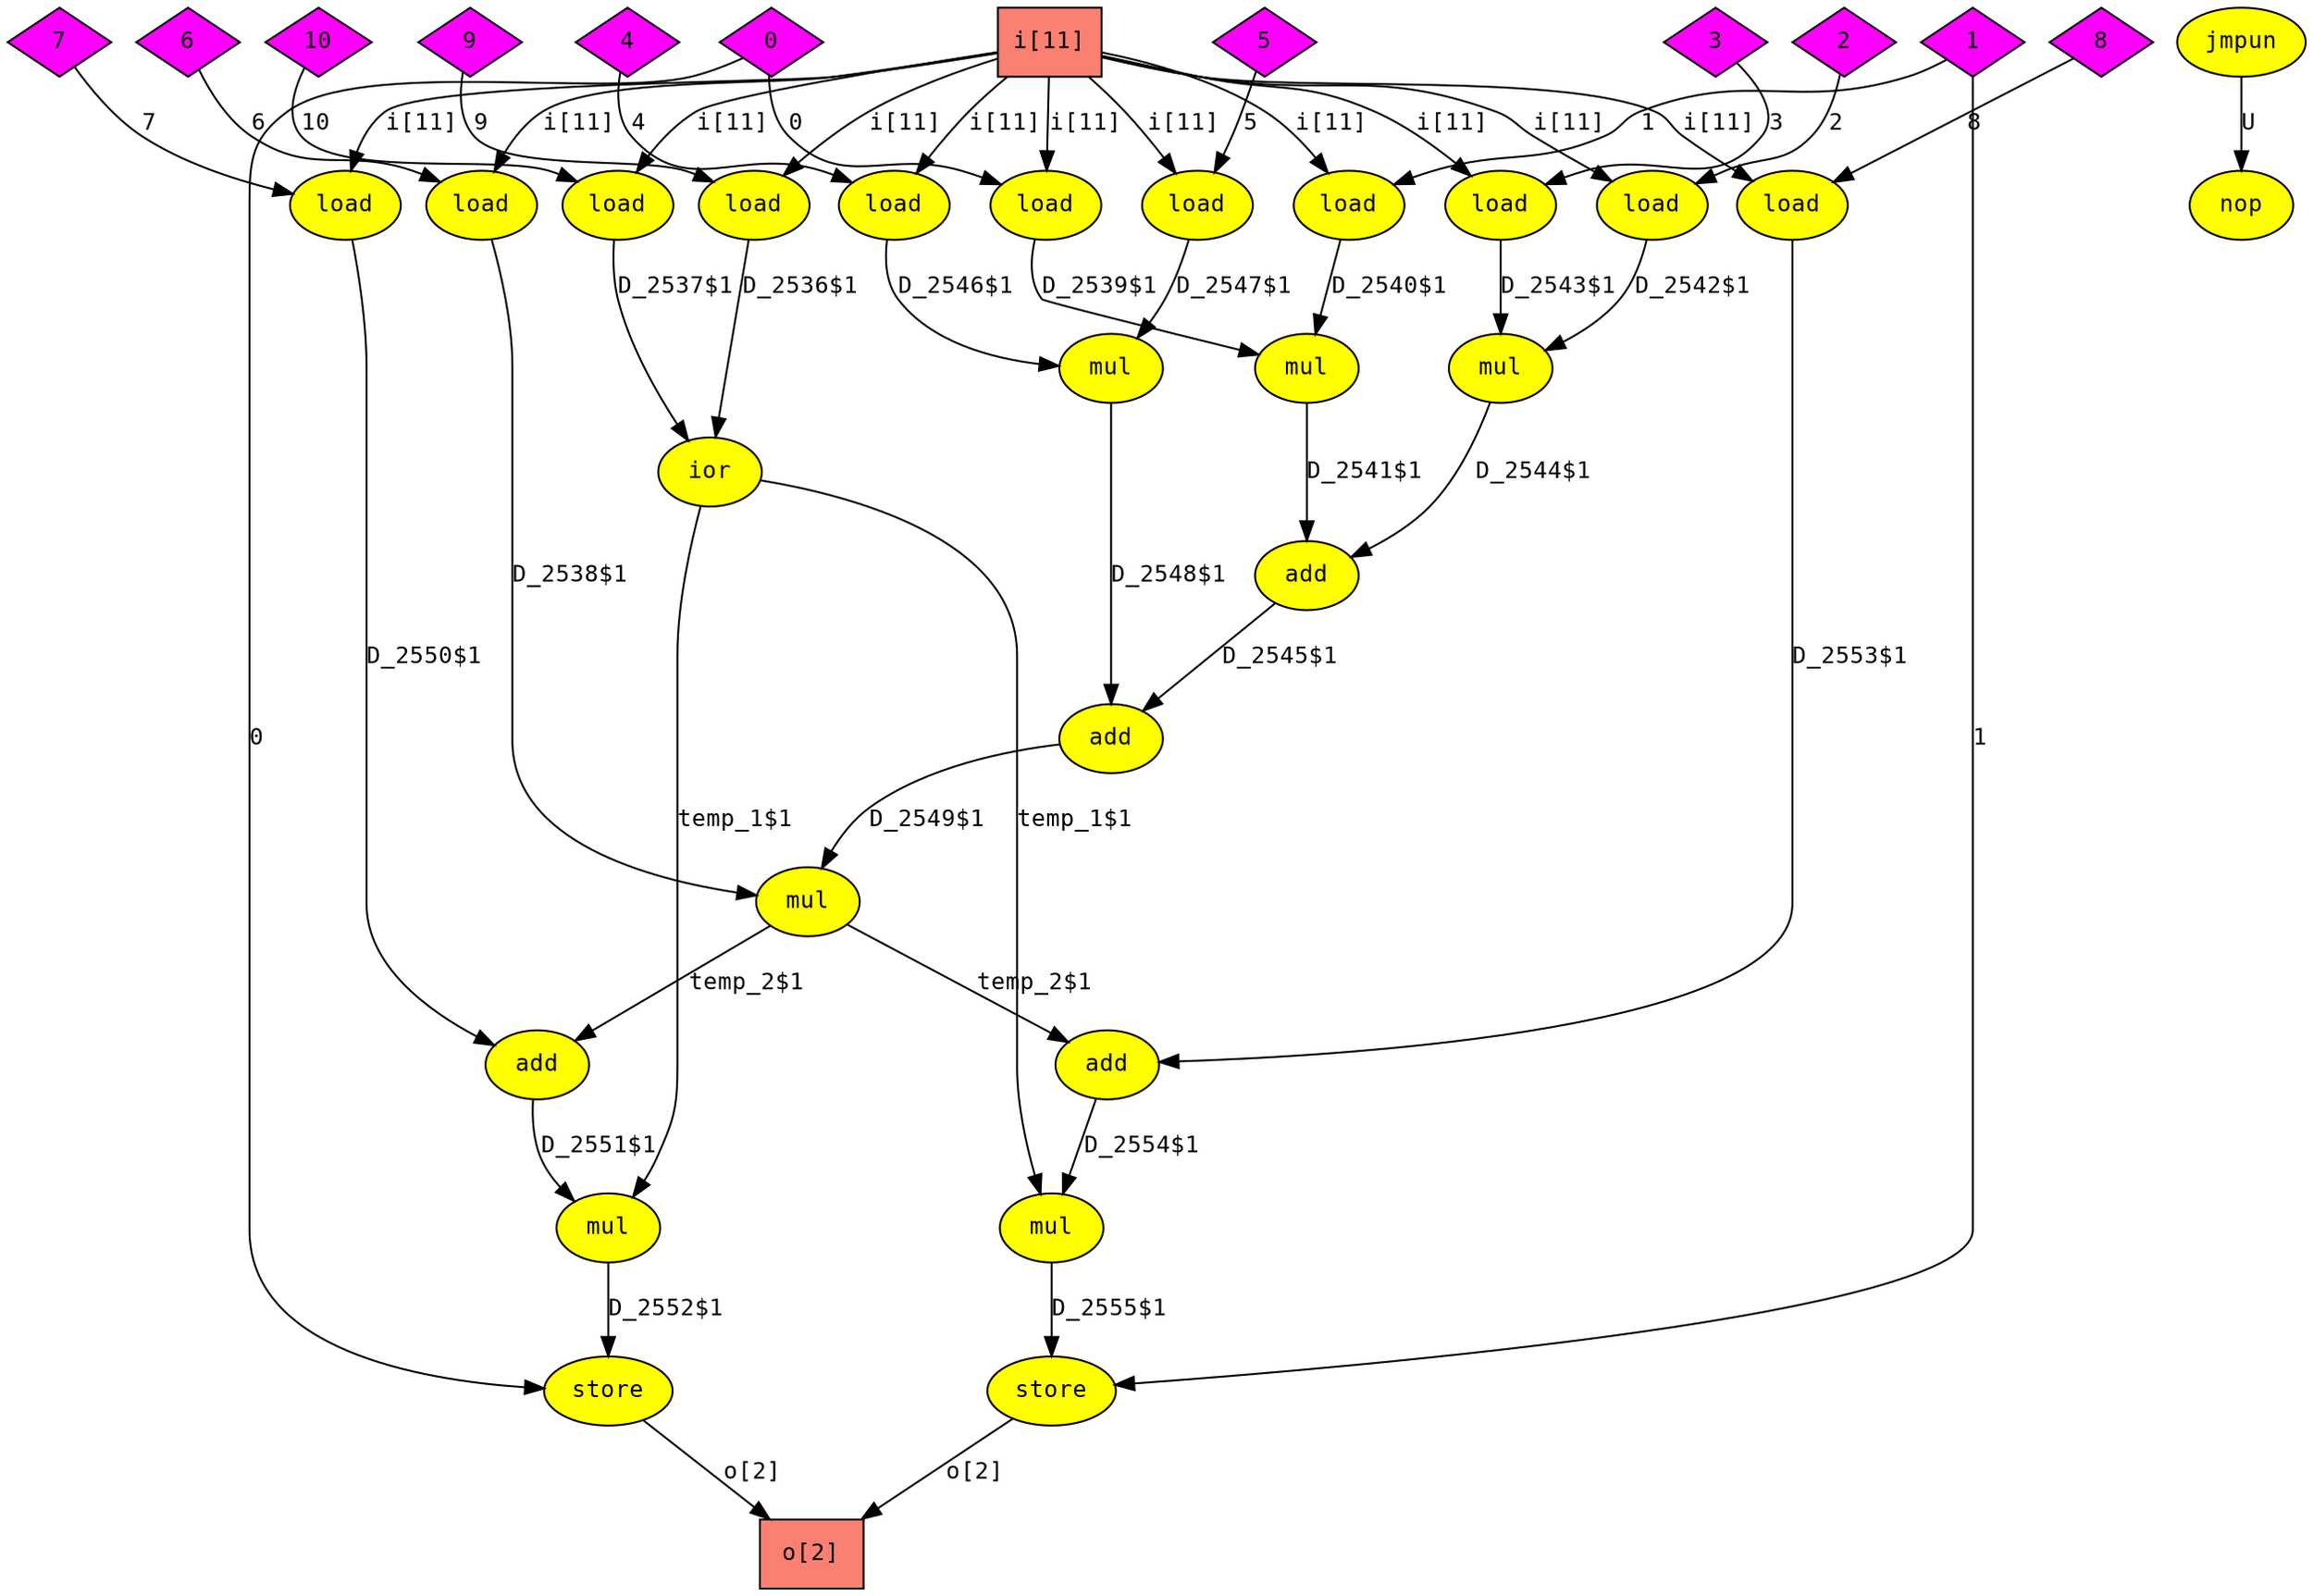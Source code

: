 digraph foo
{
  graph [rankdir="TB", nodesep = "0.175"];
  node [fontname="Courier", fontsize="12", style="filled"];
  edge [fontname="Courier", fontsize="12"];

  add_10  [label="add", ntype="operation", argix="-1", dataspec="na", bb="1", shape="ellipse", fillcolor="yellow"];
  add_14  [label="add", ntype="operation", argix="-1", dataspec="na", bb="1", shape="ellipse", fillcolor="yellow"];
  add_17  [label="add", ntype="operation", argix="-1", dataspec="na", bb="1", shape="ellipse", fillcolor="yellow"];
  add_21  [label="add", ntype="operation", argix="-1", dataspec="na", bb="1", shape="ellipse", fillcolor="yellow"];
  cnst0  [label="0", ntype="constant", argix="-1", dataspec="s32", bb="-1", shape="diamond", fillcolor="magenta"];
  cnst1  [label="1", ntype="constant", argix="-1", dataspec="s32", bb="-1", shape="diamond", fillcolor="magenta"];
  cnst10  [label="10", ntype="constant", argix="-1", dataspec="s32", bb="-1", shape="diamond", fillcolor="magenta"];
  cnst2  [label="2", ntype="constant", argix="-1", dataspec="s32", bb="-1", shape="diamond", fillcolor="magenta"];
  cnst3  [label="3", ntype="constant", argix="-1", dataspec="s32", bb="-1", shape="diamond", fillcolor="magenta"];
  cnst4  [label="4", ntype="constant", argix="-1", dataspec="s32", bb="-1", shape="diamond", fillcolor="magenta"];
  cnst5  [label="5", ntype="constant", argix="-1", dataspec="s32", bb="-1", shape="diamond", fillcolor="magenta"];
  cnst6  [label="6", ntype="constant", argix="-1", dataspec="s32", bb="-1", shape="diamond", fillcolor="magenta"];
  cnst7  [label="7", ntype="constant", argix="-1", dataspec="s32", bb="-1", shape="diamond", fillcolor="magenta"];
  cnst8  [label="8", ntype="constant", argix="-1", dataspec="s32", bb="-1", shape="diamond", fillcolor="magenta"];
  cnst9  [label="9", ntype="constant", argix="-1", dataspec="s32", bb="-1", shape="diamond", fillcolor="magenta"];
  i  [label="i[11]", ntype="hwelem", argix="-1", dataspec="s32", bb="-1", shape="box", fillcolor="salmon"];
  ior_2  [label="ior", ntype="operation", argix="-1", dataspec="na", bb="1", shape="ellipse", fillcolor="yellow"];
  jmpun_24  [label="jmpun", ntype="operation", argix="-1", dataspec="na", bb="1", shape="ellipse", fillcolor="yellow"];
  load_0  [label="load", ntype="operation", argix="-1", dataspec="na", bb="1", shape="ellipse", fillcolor="yellow"];
  load_1  [label="load", ntype="operation", argix="-1", dataspec="na", bb="1", shape="ellipse", fillcolor="yellow"];
  load_11  [label="load", ntype="operation", argix="-1", dataspec="na", bb="1", shape="ellipse", fillcolor="yellow"];
  load_12  [label="load", ntype="operation", argix="-1", dataspec="na", bb="1", shape="ellipse", fillcolor="yellow"];
  load_16  [label="load", ntype="operation", argix="-1", dataspec="na", bb="1", shape="ellipse", fillcolor="yellow"];
  load_20  [label="load", ntype="operation", argix="-1", dataspec="na", bb="1", shape="ellipse", fillcolor="yellow"];
  load_3  [label="load", ntype="operation", argix="-1", dataspec="na", bb="1", shape="ellipse", fillcolor="yellow"];
  load_4  [label="load", ntype="operation", argix="-1", dataspec="na", bb="1", shape="ellipse", fillcolor="yellow"];
  load_5  [label="load", ntype="operation", argix="-1", dataspec="na", bb="1", shape="ellipse", fillcolor="yellow"];
  load_7  [label="load", ntype="operation", argix="-1", dataspec="na", bb="1", shape="ellipse", fillcolor="yellow"];
  load_8  [label="load", ntype="operation", argix="-1", dataspec="na", bb="1", shape="ellipse", fillcolor="yellow"];
  mul_13  [label="mul", ntype="operation", argix="-1", dataspec="na", bb="1", shape="ellipse", fillcolor="yellow"];
  mul_15  [label="mul", ntype="operation", argix="-1", dataspec="na", bb="1", shape="ellipse", fillcolor="yellow"];
  mul_18  [label="mul", ntype="operation", argix="-1", dataspec="na", bb="1", shape="ellipse", fillcolor="yellow"];
  mul_22  [label="mul", ntype="operation", argix="-1", dataspec="na", bb="1", shape="ellipse", fillcolor="yellow"];
  mul_6  [label="mul", ntype="operation", argix="-1", dataspec="na", bb="1", shape="ellipse", fillcolor="yellow"];
  mul_9  [label="mul", ntype="operation", argix="-1", dataspec="na", bb="1", shape="ellipse", fillcolor="yellow"];
  nop_25  [label="nop", ntype="operation", argix="-1", dataspec="na", bb="2", shape="ellipse", fillcolor="yellow"];
  o  [label="o[2]", ntype="hwelem", argix="-1", dataspec="s32", bb="-1", shape="box", fillcolor="salmon"];
  store_19  [label="store", ntype="operation", argix="-1", dataspec="na", bb="1", shape="ellipse", fillcolor="yellow"];
  store_23  [label="store", ntype="operation", argix="-1", dataspec="na", bb="1", shape="ellipse", fillcolor="yellow"];

  add_10 -> add_14  [label="D_2545$1", etype="D", vtype="localvar", order="1", argix="-1", dataspec="s32"];
  add_14 -> mul_15  [label="D_2549$1", etype="D", vtype="localvar", order="2", argix="-1", dataspec="s32"];
  add_17 -> mul_18  [label="D_2551$1", etype="D", vtype="localvar", order="1", argix="-1", dataspec="s32"];
  add_21 -> mul_22  [label="D_2554$1", etype="D", vtype="localvar", order="1", argix="-1", dataspec="s32"];
  cnst0 -> load_4  [label="0", etype="D", vtype="globalvar", order="2", argix="-1", dataspec="s32"];
  cnst0 -> store_19  [label="0", etype="D", vtype="globalvar", order="2", argix="-1", dataspec="s32"];
  cnst10 -> load_1  [label="10", etype="D", vtype="globalvar", order="2", argix="-1", dataspec="s32"];
  cnst1 -> load_5  [label="1", etype="D", vtype="globalvar", order="2", argix="-1", dataspec="s32"];
  cnst1 -> store_23  [label="1", etype="D", vtype="globalvar", order="2", argix="-1", dataspec="s32"];
  cnst2 -> load_7  [label="2", etype="D", vtype="globalvar", order="2", argix="-1", dataspec="s32"];
  cnst3 -> load_8  [label="3", etype="D", vtype="globalvar", order="2", argix="-1", dataspec="s32"];
  cnst4 -> load_11  [label="4", etype="D", vtype="globalvar", order="2", argix="-1", dataspec="s32"];
  cnst5 -> load_12  [label="5", etype="D", vtype="globalvar", order="2", argix="-1", dataspec="s32"];
  cnst6 -> load_3  [label="6", etype="D", vtype="globalvar", order="2", argix="-1", dataspec="s32"];
  cnst7 -> load_16  [label="7", etype="D", vtype="globalvar", order="2", argix="-1", dataspec="s32"];
  cnst8 -> load_20  [label="8", etype="D", vtype="globalvar", order="2", argix="-1", dataspec="s32"];
  cnst9 -> load_0  [label="9", etype="D", vtype="globalvar", order="2", argix="-1", dataspec="s32"];
  i -> load_0  [label="i[11]", etype="D", vtype="localvar", order="1", argix="-1", dataspec="s32"];
  i -> load_1  [label="i[11]", etype="D", vtype="localvar", order="1", argix="-1", dataspec="s32"];
  i -> load_11  [label="i[11]", etype="D", vtype="localvar", order="1", argix="-1", dataspec="s32"];
  i -> load_12  [label="i[11]", etype="D", vtype="localvar", order="1", argix="-1", dataspec="s32"];
  i -> load_16  [label="i[11]", etype="D", vtype="localvar", order="1", argix="-1", dataspec="s32"];
  i -> load_20  [label="i[11]", etype="D", vtype="localvar", order="1", argix="-1", dataspec="s32"];
  i -> load_3  [label="i[11]", etype="D", vtype="localvar", order="1", argix="-1", dataspec="s32"];
  i -> load_4  [label="i[11]", etype="D", vtype="localvar", order="1", argix="-1", dataspec="s32"];
  i -> load_5  [label="i[11]", etype="D", vtype="localvar", order="1", argix="-1", dataspec="s32"];
  i -> load_7  [label="i[11]", etype="D", vtype="localvar", order="1", argix="-1", dataspec="s32"];
  i -> load_8  [label="i[11]", etype="D", vtype="localvar", order="1", argix="-1", dataspec="s32"];
  ior_2 -> mul_18  [label="temp_1$1", etype="D", vtype="localvar", order="2", argix="-1", dataspec="s32"];
  ior_2 -> mul_22  [label="temp_1$1", etype="D", vtype="localvar", order="2", argix="-1", dataspec="s32"];
  jmpun_24 -> nop_25  [label="U", etype="U", order="1", argix="-1", dataspec="u1"];
  load_0 -> ior_2  [label="D_2536$1", etype="D", vtype="localvar", order="1", argix="-1", dataspec="s32"];
  load_11 -> mul_13  [label="D_2546$1", etype="D", vtype="localvar", order="1", argix="-1", dataspec="s32"];
  load_12 -> mul_13  [label="D_2547$1", etype="D", vtype="localvar", order="2", argix="-1", dataspec="s32"];
  load_16 -> add_17  [label="D_2550$1", etype="D", vtype="localvar", order="1", argix="-1", dataspec="s32"];
  load_1 -> ior_2  [label="D_2537$1", etype="D", vtype="localvar", order="2", argix="-1", dataspec="s32"];
  load_20 -> add_21  [label="D_2553$1", etype="D", vtype="localvar", order="1", argix="-1", dataspec="s32"];
  load_3 -> mul_15  [label="D_2538$1", etype="D", vtype="localvar", order="1", argix="-1", dataspec="s32"];
  load_4 -> mul_6  [label="D_2539$1", etype="D", vtype="localvar", order="1", argix="-1", dataspec="s32"];
  load_5 -> mul_6  [label="D_2540$1", etype="D", vtype="localvar", order="2", argix="-1", dataspec="s32"];
  load_7 -> mul_9  [label="D_2542$1", etype="D", vtype="localvar", order="1", argix="-1", dataspec="s32"];
  load_8 -> mul_9  [label="D_2543$1", etype="D", vtype="localvar", order="2", argix="-1", dataspec="s32"];
  mul_13 -> add_14  [label="D_2548$1", etype="D", vtype="localvar", order="2", argix="-1", dataspec="s32"];
  mul_15 -> add_17  [label="temp_2$1", etype="D", vtype="localvar", order="2", argix="-1", dataspec="s32"];
  mul_15 -> add_21  [label="temp_2$1", etype="D", vtype="localvar", order="2", argix="-1", dataspec="s32"];
  mul_18 -> store_19  [label="D_2552$1", etype="D", vtype="localvar", order="1", argix="-1", dataspec="s32"];
  mul_22 -> store_23  [label="D_2555$1", etype="D", vtype="localvar", order="1", argix="-1", dataspec="s32"];
  mul_6 -> add_10  [label="D_2541$1", etype="D", vtype="localvar", order="1", argix="-1", dataspec="s32"];
  mul_9 -> add_10  [label="D_2544$1", etype="D", vtype="localvar", order="2", argix="-1", dataspec="s32"];
  store_19 -> o  [label="o[2]", etype="D", vtype="localvar", order="1", argix="-1", dataspec="s32"];
  store_23 -> o  [label="o[2]", etype="D", vtype="localvar", order="1", argix="-1", dataspec="s32"];

}
